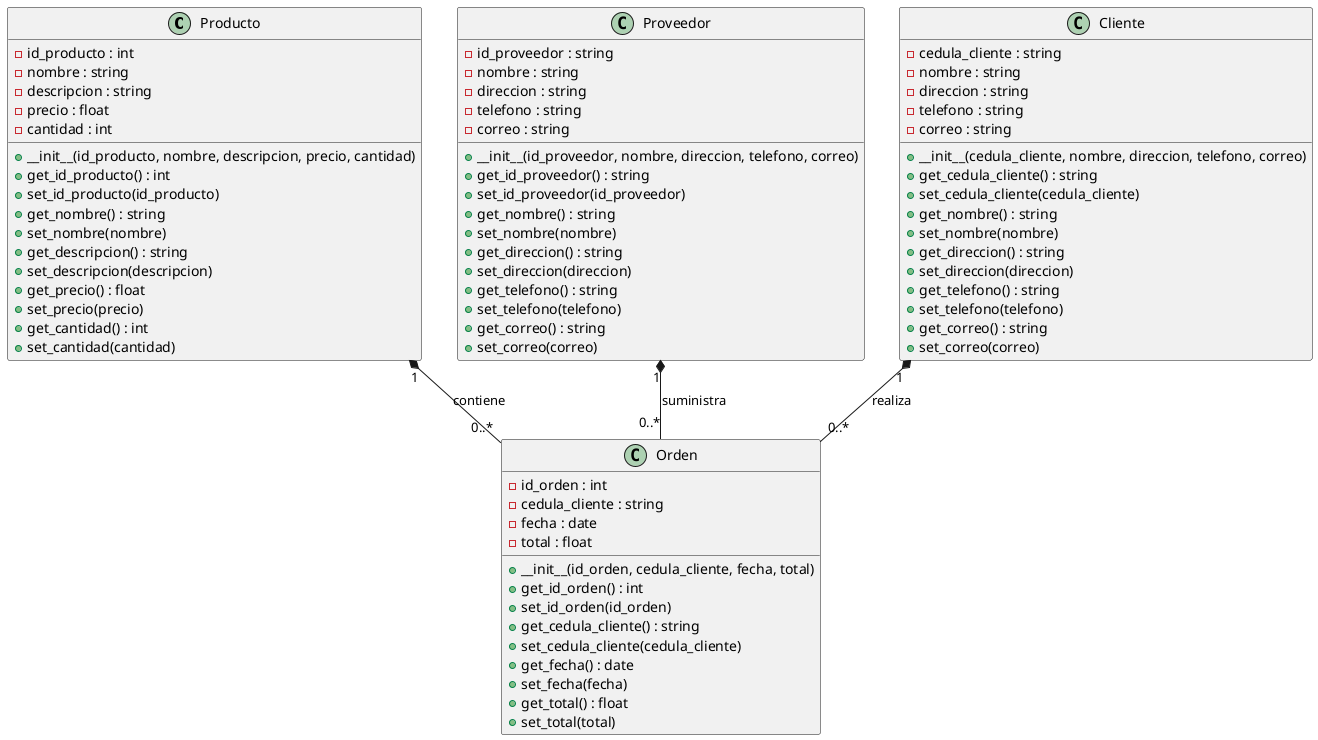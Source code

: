 @startuml Inventario
class Producto {
    - id_producto : int
    - nombre : string
    - descripcion : string
    - precio : float
    - cantidad : int
    + __init__(id_producto, nombre, descripcion, precio, cantidad)
    + get_id_producto() : int
    + set_id_producto(id_producto)
    + get_nombre() : string
    + set_nombre(nombre)
    + get_descripcion() : string
    + set_descripcion(descripcion)
    + get_precio() : float
    + set_precio(precio)
    + get_cantidad() : int
    + set_cantidad(cantidad)
}

class Proveedor {
    - id_proveedor : string
    - nombre : string
    - direccion : string
    - telefono : string
    - correo : string
    + __init__(id_proveedor, nombre, direccion, telefono, correo)
    + get_id_proveedor() : string
    + set_id_proveedor(id_proveedor)
    + get_nombre() : string
    + set_nombre(nombre)
    + get_direccion() : string
    + set_direccion(direccion)
    + get_telefono() : string
    + set_telefono(telefono)
    + get_correo() : string
    + set_correo(correo)
}

class Cliente {
    - cedula_cliente : string
    - nombre : string
    - direccion : string
    - telefono : string
    - correo : string
    + __init__(cedula_cliente, nombre, direccion, telefono, correo)
    + get_cedula_cliente() : string
    + set_cedula_cliente(cedula_cliente)
    + get_nombre() : string
    + set_nombre(nombre)
    + get_direccion() : string
    + set_direccion(direccion)
    + get_telefono() : string
    + set_telefono(telefono)
    + get_correo() : string
    + set_correo(correo)
}

class Orden {
    - id_orden : int
    - cedula_cliente : string
    - fecha : date
    - total : float
    + __init__(id_orden, cedula_cliente, fecha, total)
    + get_id_orden() : int
    + set_id_orden(id_orden)
    + get_cedula_cliente() : string
    + set_cedula_cliente(cedula_cliente)
    + get_fecha() : date
    + set_fecha(fecha)
    + get_total() : float
    + set_total(total)
}

Producto "1" *-- "0..*" Orden : contiene
Proveedor "1" *-- "0..*" Orden : suministra
Cliente "1" *-- "0..*" Orden : realiza

@enduml